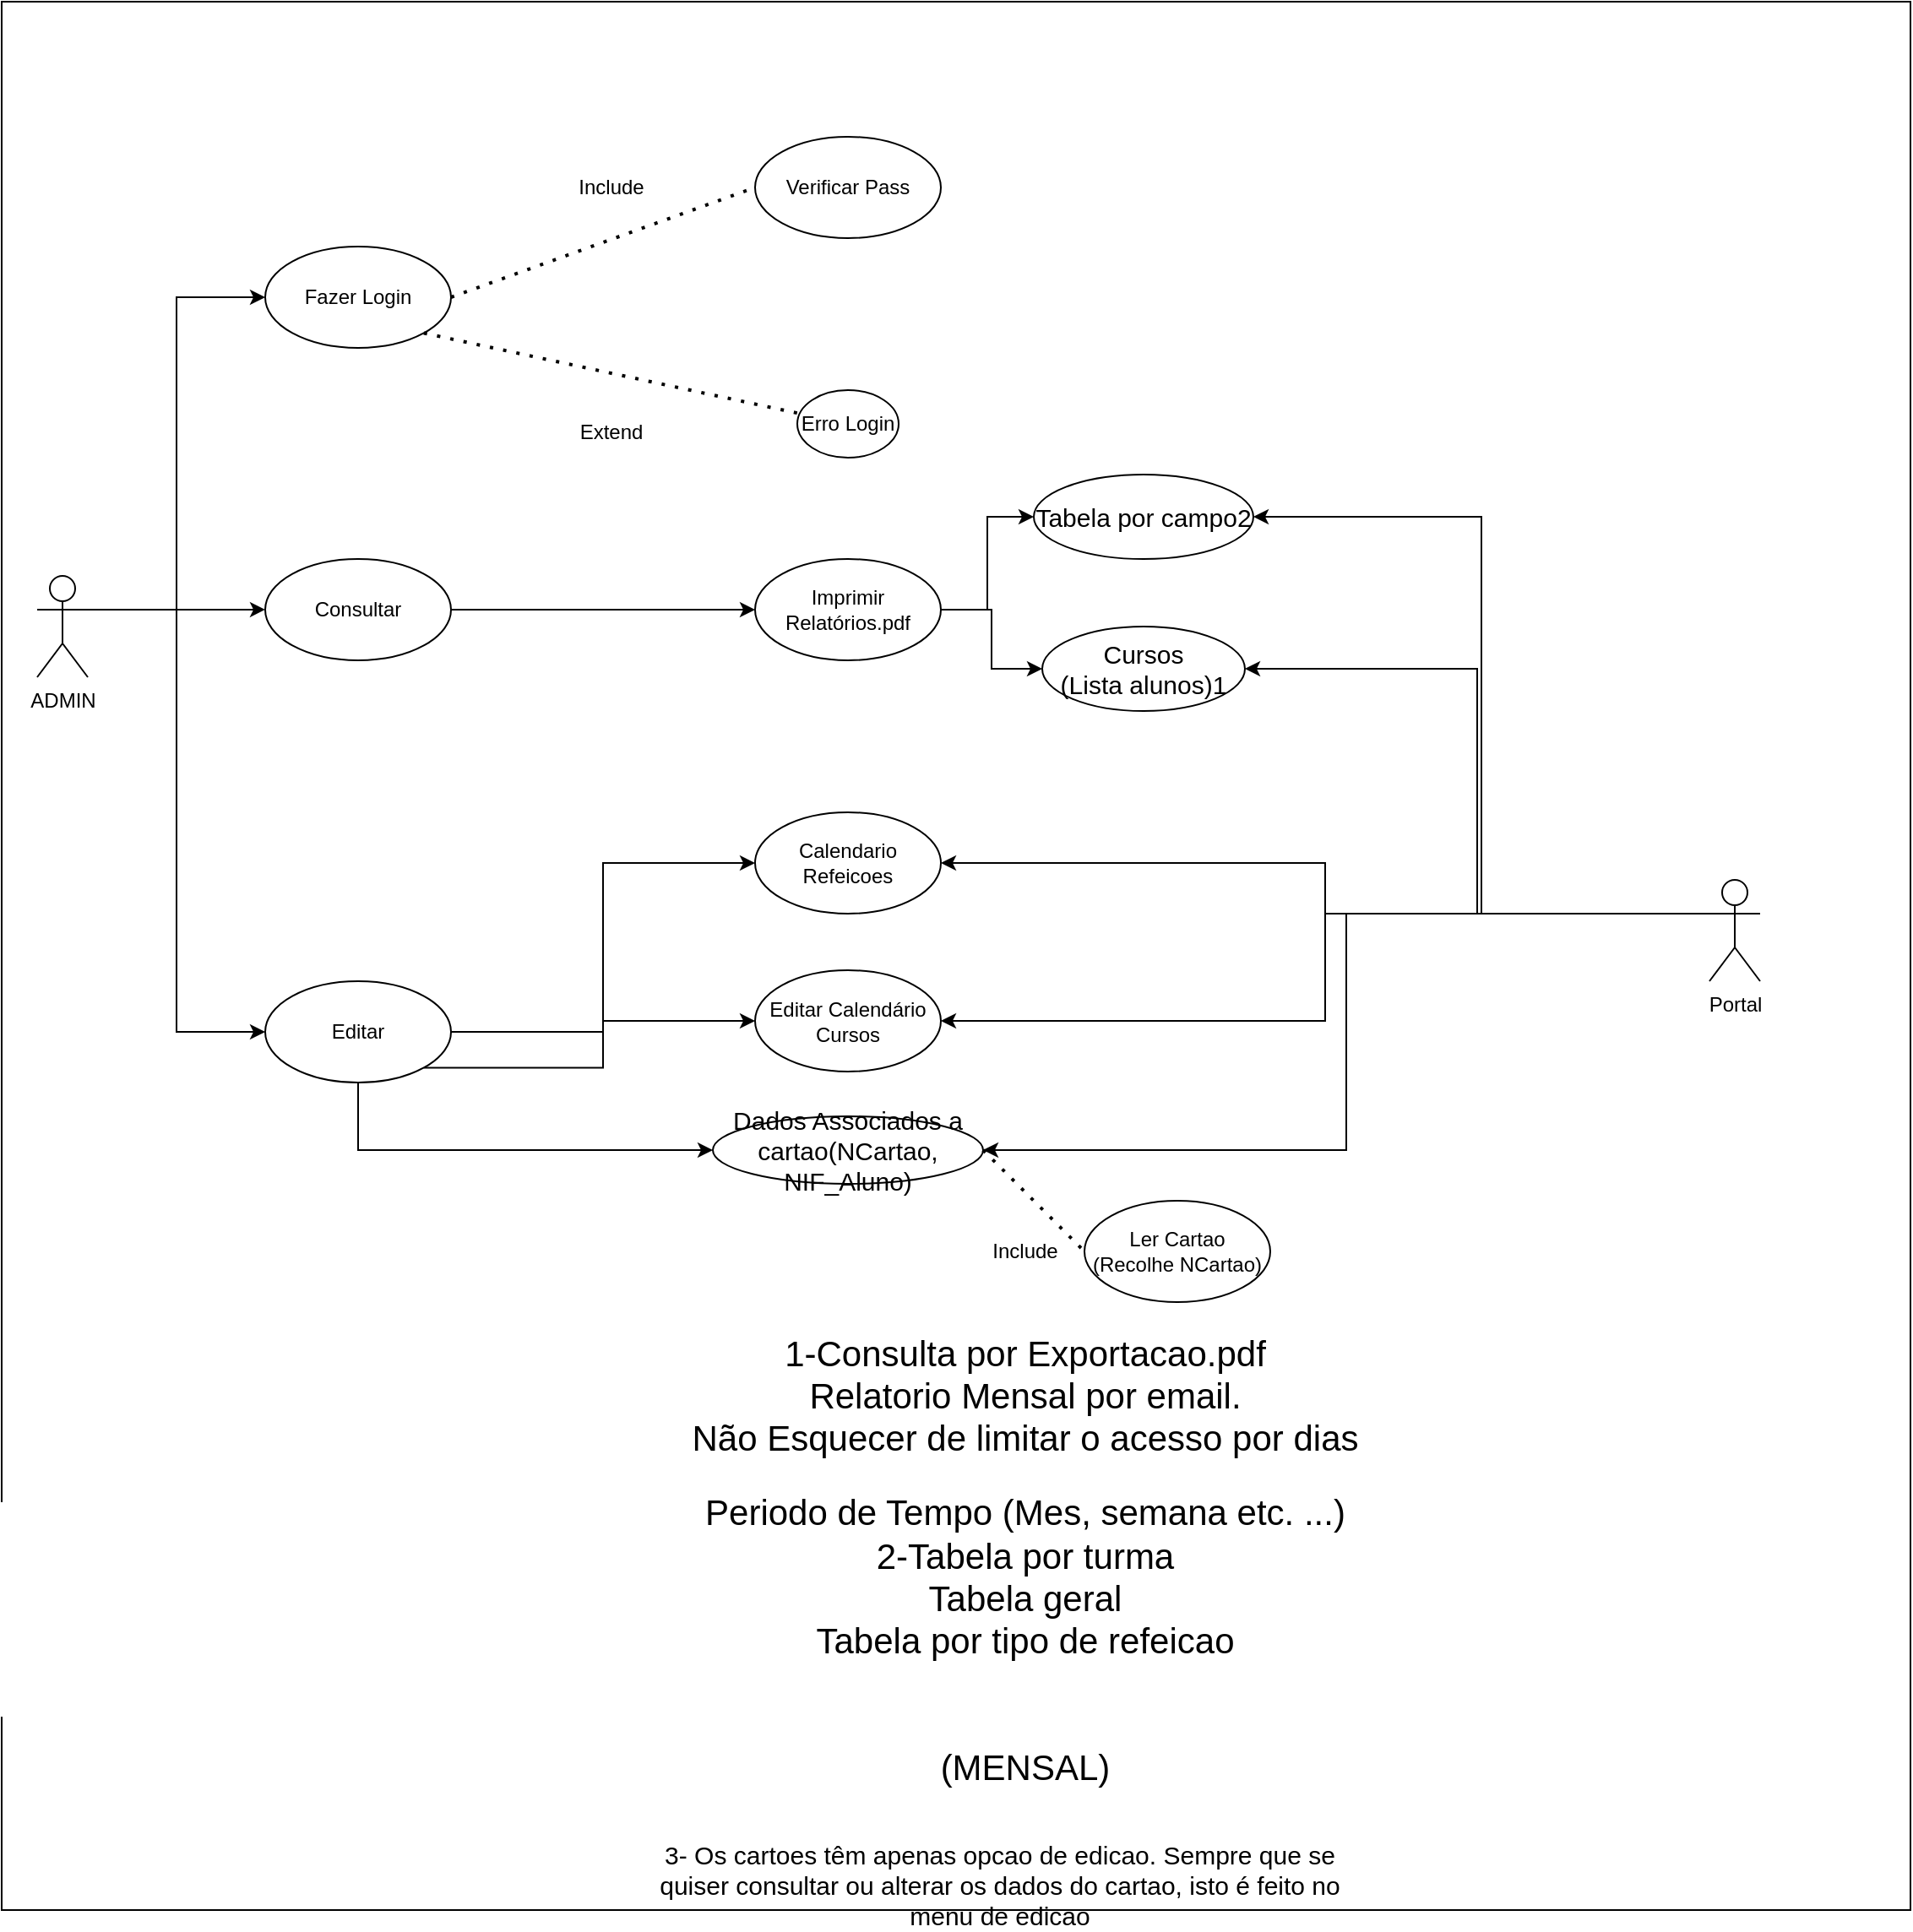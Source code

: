<mxfile version="20.7.4" type="device"><diagram id="I8-TBfbzLztM-_F0yTHC" name="Página-1"><mxGraphModel dx="1600" dy="1649" grid="1" gridSize="10" guides="1" tooltips="1" connect="1" arrows="1" fold="1" page="1" pageScale="1" pageWidth="1169" pageHeight="827" math="0" shadow="0"><root><mxCell id="0"/><mxCell id="1" parent="0"/><mxCell id="qko5JUT59N2rP8V4k2pk-62" value="" style="whiteSpace=wrap;html=1;aspect=fixed;fontSize=15;" vertex="1" parent="1"><mxGeometry x="39" y="-220" width="1130" height="1130" as="geometry"/></mxCell><mxCell id="qko5JUT59N2rP8V4k2pk-48" style="edgeStyle=orthogonalEdgeStyle;rounded=0;orthogonalLoop=1;jettySize=auto;html=1;exitX=1;exitY=0.333;exitDx=0;exitDy=0;exitPerimeter=0;entryX=0;entryY=0.5;entryDx=0;entryDy=0;fontSize=15;" edge="1" parent="1" source="qko5JUT59N2rP8V4k2pk-1" target="qko5JUT59N2rP8V4k2pk-4"><mxGeometry relative="1" as="geometry"/></mxCell><mxCell id="qko5JUT59N2rP8V4k2pk-49" style="edgeStyle=orthogonalEdgeStyle;rounded=0;orthogonalLoop=1;jettySize=auto;html=1;exitX=1;exitY=0.333;exitDx=0;exitDy=0;exitPerimeter=0;fontSize=15;" edge="1" parent="1" source="qko5JUT59N2rP8V4k2pk-1" target="qko5JUT59N2rP8V4k2pk-22"><mxGeometry relative="1" as="geometry"/></mxCell><mxCell id="qko5JUT59N2rP8V4k2pk-50" style="edgeStyle=orthogonalEdgeStyle;rounded=0;orthogonalLoop=1;jettySize=auto;html=1;exitX=1;exitY=0.333;exitDx=0;exitDy=0;exitPerimeter=0;entryX=0;entryY=0.5;entryDx=0;entryDy=0;fontSize=15;" edge="1" parent="1" source="qko5JUT59N2rP8V4k2pk-1" target="qko5JUT59N2rP8V4k2pk-12"><mxGeometry relative="1" as="geometry"/></mxCell><mxCell id="qko5JUT59N2rP8V4k2pk-1" value="ADMIN&lt;br&gt;" style="shape=umlActor;verticalLabelPosition=bottom;verticalAlign=top;html=1;outlineConnect=0;" vertex="1" parent="1"><mxGeometry x="60" y="120" width="30" height="60" as="geometry"/></mxCell><mxCell id="qko5JUT59N2rP8V4k2pk-4" value="Fazer Login" style="ellipse;whiteSpace=wrap;html=1;" vertex="1" parent="1"><mxGeometry x="195" y="-75" width="110" height="60" as="geometry"/></mxCell><mxCell id="qko5JUT59N2rP8V4k2pk-57" style="edgeStyle=orthogonalEdgeStyle;rounded=0;orthogonalLoop=1;jettySize=auto;html=1;exitX=0;exitY=0.333;exitDx=0;exitDy=0;exitPerimeter=0;entryX=1;entryY=0.5;entryDx=0;entryDy=0;fontSize=15;" edge="1" parent="1" source="qko5JUT59N2rP8V4k2pk-5" target="qko5JUT59N2rP8V4k2pk-31"><mxGeometry relative="1" as="geometry"/></mxCell><mxCell id="qko5JUT59N2rP8V4k2pk-58" style="edgeStyle=orthogonalEdgeStyle;rounded=0;orthogonalLoop=1;jettySize=auto;html=1;exitX=0;exitY=0.333;exitDx=0;exitDy=0;exitPerimeter=0;entryX=1;entryY=0.5;entryDx=0;entryDy=0;fontSize=15;" edge="1" parent="1" source="qko5JUT59N2rP8V4k2pk-5" target="qko5JUT59N2rP8V4k2pk-33"><mxGeometry relative="1" as="geometry"/></mxCell><mxCell id="qko5JUT59N2rP8V4k2pk-59" style="edgeStyle=orthogonalEdgeStyle;rounded=0;orthogonalLoop=1;jettySize=auto;html=1;exitX=0;exitY=0.333;exitDx=0;exitDy=0;exitPerimeter=0;entryX=1;entryY=0.5;entryDx=0;entryDy=0;fontSize=15;" edge="1" parent="1" source="qko5JUT59N2rP8V4k2pk-5" target="qko5JUT59N2rP8V4k2pk-29"><mxGeometry relative="1" as="geometry"/></mxCell><mxCell id="qko5JUT59N2rP8V4k2pk-60" style="edgeStyle=orthogonalEdgeStyle;rounded=0;orthogonalLoop=1;jettySize=auto;html=1;exitX=0;exitY=0.333;exitDx=0;exitDy=0;exitPerimeter=0;entryX=1;entryY=0.5;entryDx=0;entryDy=0;fontSize=15;" edge="1" parent="1" source="qko5JUT59N2rP8V4k2pk-5" target="qko5JUT59N2rP8V4k2pk-25"><mxGeometry relative="1" as="geometry"/></mxCell><mxCell id="qko5JUT59N2rP8V4k2pk-61" style="edgeStyle=orthogonalEdgeStyle;rounded=0;orthogonalLoop=1;jettySize=auto;html=1;exitX=0;exitY=0.333;exitDx=0;exitDy=0;exitPerimeter=0;entryX=1;entryY=0.5;entryDx=0;entryDy=0;fontSize=15;" edge="1" parent="1" source="qko5JUT59N2rP8V4k2pk-5" target="qko5JUT59N2rP8V4k2pk-34"><mxGeometry relative="1" as="geometry"/></mxCell><mxCell id="qko5JUT59N2rP8V4k2pk-5" value="Portal&lt;br&gt;" style="shape=umlActor;verticalLabelPosition=bottom;verticalAlign=top;html=1;outlineConnect=0;" vertex="1" parent="1"><mxGeometry x="1050" y="300" width="30" height="60" as="geometry"/></mxCell><mxCell id="qko5JUT59N2rP8V4k2pk-41" style="edgeStyle=orthogonalEdgeStyle;rounded=0;orthogonalLoop=1;jettySize=auto;html=1;exitX=1;exitY=0.5;exitDx=0;exitDy=0;entryX=0;entryY=0.5;entryDx=0;entryDy=0;fontSize=15;" edge="1" parent="1" source="qko5JUT59N2rP8V4k2pk-12" target="qko5JUT59N2rP8V4k2pk-29"><mxGeometry relative="1" as="geometry"/></mxCell><mxCell id="qko5JUT59N2rP8V4k2pk-42" style="edgeStyle=orthogonalEdgeStyle;rounded=0;orthogonalLoop=1;jettySize=auto;html=1;exitX=1;exitY=1;exitDx=0;exitDy=0;entryX=0;entryY=0.5;entryDx=0;entryDy=0;fontSize=15;" edge="1" parent="1" source="qko5JUT59N2rP8V4k2pk-12" target="qko5JUT59N2rP8V4k2pk-25"><mxGeometry relative="1" as="geometry"/></mxCell><mxCell id="qko5JUT59N2rP8V4k2pk-43" style="edgeStyle=orthogonalEdgeStyle;rounded=0;orthogonalLoop=1;jettySize=auto;html=1;exitX=0.5;exitY=1;exitDx=0;exitDy=0;entryX=0;entryY=0.5;entryDx=0;entryDy=0;fontSize=15;" edge="1" parent="1" source="qko5JUT59N2rP8V4k2pk-12" target="qko5JUT59N2rP8V4k2pk-34"><mxGeometry relative="1" as="geometry"/></mxCell><mxCell id="qko5JUT59N2rP8V4k2pk-12" value="Editar" style="ellipse;whiteSpace=wrap;html=1;" vertex="1" parent="1"><mxGeometry x="195" y="360" width="110" height="60" as="geometry"/></mxCell><mxCell id="qko5JUT59N2rP8V4k2pk-14" value="Ler Cartao&lt;br&gt;(Recolhe NCartao)" style="ellipse;whiteSpace=wrap;html=1;" vertex="1" parent="1"><mxGeometry x="680" y="490" width="110" height="60" as="geometry"/></mxCell><mxCell id="qko5JUT59N2rP8V4k2pk-15" value="Verificar Pass" style="ellipse;whiteSpace=wrap;html=1;" vertex="1" parent="1"><mxGeometry x="485" y="-140" width="110" height="60" as="geometry"/></mxCell><mxCell id="qko5JUT59N2rP8V4k2pk-16" value="" style="endArrow=none;dashed=1;html=1;dashPattern=1 3;strokeWidth=2;rounded=0;entryX=0;entryY=0.5;entryDx=0;entryDy=0;exitX=1;exitY=0.5;exitDx=0;exitDy=0;" edge="1" parent="1" source="qko5JUT59N2rP8V4k2pk-4" target="qko5JUT59N2rP8V4k2pk-15"><mxGeometry width="50" height="50" relative="1" as="geometry"><mxPoint x="325" y="120" as="sourcePoint"/><mxPoint x="375" y="70" as="targetPoint"/></mxGeometry></mxCell><mxCell id="qko5JUT59N2rP8V4k2pk-18" value="" style="endArrow=none;dashed=1;html=1;dashPattern=1 3;strokeWidth=2;rounded=0;exitX=1;exitY=1;exitDx=0;exitDy=0;" edge="1" parent="1" source="qko5JUT59N2rP8V4k2pk-4" target="qko5JUT59N2rP8V4k2pk-19"><mxGeometry width="50" height="50" relative="1" as="geometry"><mxPoint x="565" y="-80" as="sourcePoint"/><mxPoint x="535" y="-20" as="targetPoint"/></mxGeometry></mxCell><mxCell id="qko5JUT59N2rP8V4k2pk-19" value="Erro Login" style="ellipse;whiteSpace=wrap;html=1;" vertex="1" parent="1"><mxGeometry x="510" y="10" width="60" height="40" as="geometry"/></mxCell><mxCell id="qko5JUT59N2rP8V4k2pk-20" value="Include" style="text;html=1;strokeColor=none;fillColor=none;align=center;verticalAlign=middle;whiteSpace=wrap;rounded=0;" vertex="1" parent="1"><mxGeometry x="370" y="-125" width="60" height="30" as="geometry"/></mxCell><mxCell id="qko5JUT59N2rP8V4k2pk-21" value="Extend" style="text;html=1;strokeColor=none;fillColor=none;align=center;verticalAlign=middle;whiteSpace=wrap;rounded=0;" vertex="1" parent="1"><mxGeometry x="370" y="20" width="60" height="30" as="geometry"/></mxCell><mxCell id="qko5JUT59N2rP8V4k2pk-36" value="" style="edgeStyle=orthogonalEdgeStyle;rounded=0;orthogonalLoop=1;jettySize=auto;html=1;fontSize=15;" edge="1" parent="1" source="qko5JUT59N2rP8V4k2pk-22" target="qko5JUT59N2rP8V4k2pk-26"><mxGeometry relative="1" as="geometry"/></mxCell><mxCell id="qko5JUT59N2rP8V4k2pk-22" value="Consultar" style="ellipse;whiteSpace=wrap;html=1;" vertex="1" parent="1"><mxGeometry x="195" y="110" width="110" height="60" as="geometry"/></mxCell><mxCell id="qko5JUT59N2rP8V4k2pk-24" value="&lt;font style=&quot;font-size: 21px;&quot;&gt;1-Consulta por Exportacao.pdf&lt;br&gt;Relatorio Mensal por email.&lt;br&gt;Não Esquecer de limitar o acesso por dias&lt;/font&gt;" style="text;html=1;strokeColor=none;fillColor=none;align=center;verticalAlign=middle;whiteSpace=wrap;rounded=0;" vertex="1" parent="1"><mxGeometry x="380" y="590" width="530" height="30" as="geometry"/></mxCell><mxCell id="qko5JUT59N2rP8V4k2pk-25" value="Editar Calendário&lt;br&gt;Cursos" style="ellipse;whiteSpace=wrap;html=1;" vertex="1" parent="1"><mxGeometry x="485" y="353.5" width="110" height="60" as="geometry"/></mxCell><mxCell id="qko5JUT59N2rP8V4k2pk-35" style="edgeStyle=orthogonalEdgeStyle;rounded=0;orthogonalLoop=1;jettySize=auto;html=1;exitX=1;exitY=0.5;exitDx=0;exitDy=0;entryX=0;entryY=0.5;entryDx=0;entryDy=0;fontSize=15;" edge="1" parent="1" source="qko5JUT59N2rP8V4k2pk-26" target="qko5JUT59N2rP8V4k2pk-31"><mxGeometry relative="1" as="geometry"/></mxCell><mxCell id="qko5JUT59N2rP8V4k2pk-40" style="edgeStyle=orthogonalEdgeStyle;rounded=0;orthogonalLoop=1;jettySize=auto;html=1;entryX=0;entryY=0.5;entryDx=0;entryDy=0;fontSize=15;" edge="1" parent="1" source="qko5JUT59N2rP8V4k2pk-26" target="qko5JUT59N2rP8V4k2pk-33"><mxGeometry relative="1" as="geometry"/></mxCell><mxCell id="qko5JUT59N2rP8V4k2pk-26" value="Imprimir Relatórios.pdf" style="ellipse;whiteSpace=wrap;html=1;" vertex="1" parent="1"><mxGeometry x="485" y="110" width="110" height="60" as="geometry"/></mxCell><mxCell id="qko5JUT59N2rP8V4k2pk-29" value="Calendario&lt;br&gt;Refeicoes" style="ellipse;whiteSpace=wrap;html=1;" vertex="1" parent="1"><mxGeometry x="485" y="260" width="110" height="60" as="geometry"/></mxCell><mxCell id="qko5JUT59N2rP8V4k2pk-31" value="Tabela por campo2" style="ellipse;whiteSpace=wrap;html=1;fontSize=15;" vertex="1" parent="1"><mxGeometry x="650" y="60" width="130" height="50" as="geometry"/></mxCell><mxCell id="qko5JUT59N2rP8V4k2pk-32" value="Periodo de Tempo (Mes, semana etc. ...)&lt;br&gt;2-Tabela por turma&lt;br&gt;Tabela geral&lt;br&gt;Tabela por tipo de refeicao&lt;br&gt;&lt;br&gt;&lt;br&gt;(MENSAL)" style="text;html=1;strokeColor=none;fillColor=none;align=center;verticalAlign=middle;whiteSpace=wrap;rounded=0;fontSize=21;" vertex="1" parent="1"><mxGeometry x="358" y="700" width="574" height="100" as="geometry"/></mxCell><mxCell id="qko5JUT59N2rP8V4k2pk-33" value="Cursos&lt;br style=&quot;font-size: 15px;&quot;&gt;(Lista alunos)1" style="ellipse;whiteSpace=wrap;html=1;fontSize=15;" vertex="1" parent="1"><mxGeometry x="655" y="150" width="120" height="50" as="geometry"/></mxCell><mxCell id="qko5JUT59N2rP8V4k2pk-34" value="Dados Associados a cartao(NCartao, NIF_Aluno)" style="ellipse;whiteSpace=wrap;html=1;fontSize=15;" vertex="1" parent="1"><mxGeometry x="460" y="440" width="160" height="40" as="geometry"/></mxCell><mxCell id="qko5JUT59N2rP8V4k2pk-37" value="3- Os cartoes têm apenas opcao de edicao. Sempre que se quiser consultar ou alterar os dados do cartao, isto é feito no menu de edicao" style="text;html=1;strokeColor=none;fillColor=none;align=center;verticalAlign=middle;whiteSpace=wrap;rounded=0;fontSize=15;" vertex="1" parent="1"><mxGeometry x="415" y="880" width="430" height="30" as="geometry"/></mxCell><mxCell id="qko5JUT59N2rP8V4k2pk-45" value="" style="endArrow=none;dashed=1;html=1;dashPattern=1 3;strokeWidth=2;rounded=0;entryX=0;entryY=0.5;entryDx=0;entryDy=0;exitX=1;exitY=0.5;exitDx=0;exitDy=0;" edge="1" parent="1" source="qko5JUT59N2rP8V4k2pk-34" target="qko5JUT59N2rP8V4k2pk-14"><mxGeometry width="50" height="50" relative="1" as="geometry"><mxPoint x="315.0" y="115" as="sourcePoint"/><mxPoint x="520" y="50" as="targetPoint"/></mxGeometry></mxCell><mxCell id="qko5JUT59N2rP8V4k2pk-46" value="Include" style="text;html=1;strokeColor=none;fillColor=none;align=center;verticalAlign=middle;whiteSpace=wrap;rounded=0;" vertex="1" parent="1"><mxGeometry x="615" y="505" width="60" height="30" as="geometry"/></mxCell></root></mxGraphModel></diagram></mxfile>